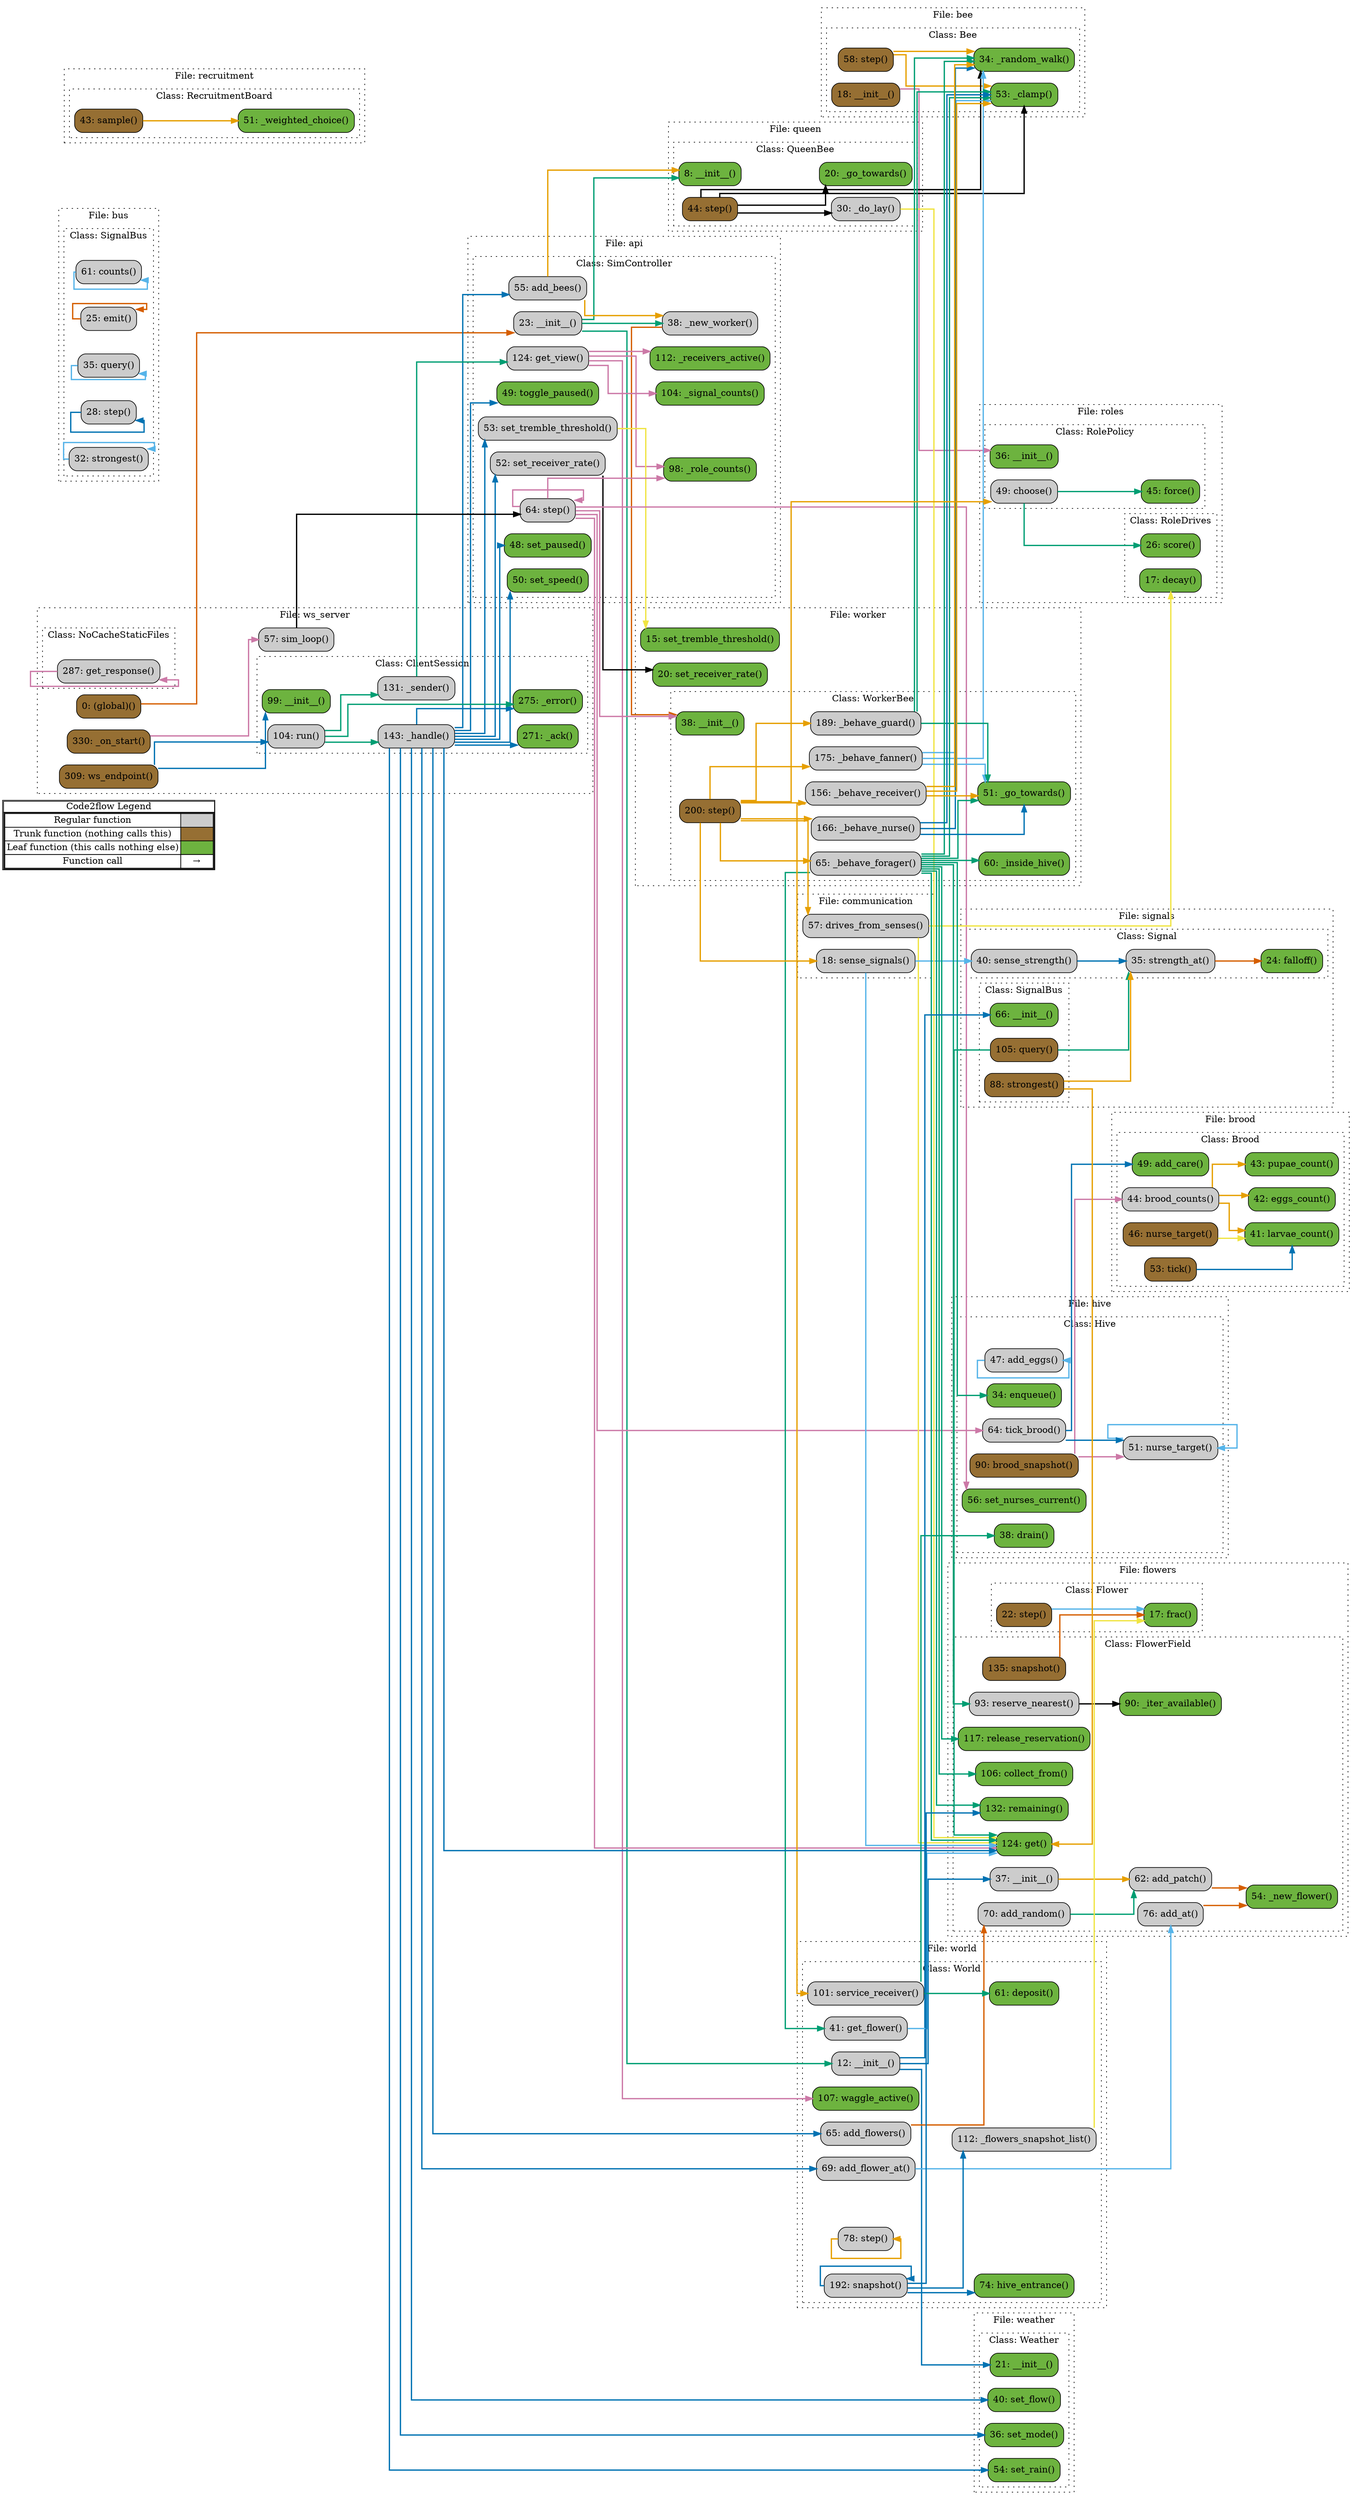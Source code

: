 digraph G {
concentrate=true;
splines="ortho";
rankdir="LR";
subgraph legend{
    rank = min;
    label = "legend";
    Legend [shape=none, margin=0, label = <
        <table cellspacing="0" cellpadding="0" border="1"><tr><td>Code2flow Legend</td></tr><tr><td>
        <table cellspacing="0">
        <tr><td>Regular function</td><td width="50px" bgcolor='#cccccc'></td></tr>
        <tr><td>Trunk function (nothing calls this)</td><td bgcolor='#966F33'></td></tr>
        <tr><td>Leaf function (this calls nothing else)</td><td bgcolor='#6db33f'></td></tr>
        <tr><td>Function call</td><td><font color='black'>&#8594;</font></td></tr>
        </table></td></tr></table>
        >];
}node_ac3b211b [label="23: __init__()" name="api::SimController.__init__" shape="rect" style="rounded,filled" fillcolor="#cccccc" ];
node_afc709c6 [label="38: _new_worker()" name="api::SimController._new_worker" shape="rect" style="rounded,filled" fillcolor="#cccccc" ];
node_6e975a23 [label="112: _receivers_active()" name="api::SimController._receivers_active" shape="rect" style="rounded,filled" fillcolor="#6db33f" ];
node_08570e1f [label="98: _role_counts()" name="api::SimController._role_counts" shape="rect" style="rounded,filled" fillcolor="#6db33f" ];
node_c4bc4b22 [label="104: _signal_counts()" name="api::SimController._signal_counts" shape="rect" style="rounded,filled" fillcolor="#6db33f" ];
node_f92f4079 [label="55: add_bees()" name="api::SimController.add_bees" shape="rect" style="rounded,filled" fillcolor="#cccccc" ];
node_53d2311f [label="124: get_view()" name="api::SimController.get_view" shape="rect" style="rounded,filled" fillcolor="#cccccc" ];
node_ee56de70 [label="48: set_paused()" name="api::SimController.set_paused" shape="rect" style="rounded,filled" fillcolor="#6db33f" ];
node_2194adc0 [label="52: set_receiver_rate()" name="api::SimController.set_receiver_rate" shape="rect" style="rounded,filled" fillcolor="#cccccc" ];
node_c105f2d2 [label="50: set_speed()" name="api::SimController.set_speed" shape="rect" style="rounded,filled" fillcolor="#6db33f" ];
node_32a5d564 [label="53: set_tremble_threshold()" name="api::SimController.set_tremble_threshold" shape="rect" style="rounded,filled" fillcolor="#cccccc" ];
node_17bfa5ff [label="64: step()" name="api::SimController.step" shape="rect" style="rounded,filled" fillcolor="#cccccc" ];
node_37f0d0e8 [label="49: toggle_paused()" name="api::SimController.toggle_paused" shape="rect" style="rounded,filled" fillcolor="#6db33f" ];
node_2650162f [label="18: __init__()" name="bee::Bee.__init__" shape="rect" style="rounded,filled" fillcolor="#966F33" ];
node_fade5a34 [label="53: _clamp()" name="bee::Bee._clamp" shape="rect" style="rounded,filled" fillcolor="#6db33f" ];
node_d2dbc718 [label="34: _random_walk()" name="bee::Bee._random_walk" shape="rect" style="rounded,filled" fillcolor="#6db33f" ];
node_c314ac01 [label="58: step()" name="bee::Bee.step" shape="rect" style="rounded,filled" fillcolor="#966F33" ];
node_30dfe81b [label="49: add_care()" name="brood::Brood.add_care" shape="rect" style="rounded,filled" fillcolor="#6db33f" ];
node_2d07dbf1 [label="44: brood_counts()" name="brood::Brood.brood_counts" shape="rect" style="rounded,filled" fillcolor="#cccccc" ];
node_9a174569 [label="42: eggs_count()" name="brood::Brood.eggs_count" shape="rect" style="rounded,filled" fillcolor="#6db33f" ];
node_052db56b [label="41: larvae_count()" name="brood::Brood.larvae_count" shape="rect" style="rounded,filled" fillcolor="#6db33f" ];
node_f2d04944 [label="46: nurse_target()" name="brood::Brood.nurse_target" shape="rect" style="rounded,filled" fillcolor="#966F33" ];
node_2cac8069 [label="43: pupae_count()" name="brood::Brood.pupae_count" shape="rect" style="rounded,filled" fillcolor="#6db33f" ];
node_d7c17e7d [label="53: tick()" name="brood::Brood.tick" shape="rect" style="rounded,filled" fillcolor="#966F33" ];
node_28aa809a [label="61: counts()" name="bus::SignalBus.counts" shape="rect" style="rounded,filled" fillcolor="#cccccc" ];
node_c9f1926e [label="25: emit()" name="bus::SignalBus.emit" shape="rect" style="rounded,filled" fillcolor="#cccccc" ];
node_d07f79da [label="35: query()" name="bus::SignalBus.query" shape="rect" style="rounded,filled" fillcolor="#cccccc" ];
node_5cef7415 [label="28: step()" name="bus::SignalBus.step" shape="rect" style="rounded,filled" fillcolor="#cccccc" ];
node_0905b20a [label="32: strongest()" name="bus::SignalBus.strongest" shape="rect" style="rounded,filled" fillcolor="#cccccc" ];
node_02df5e3c [label="57: drives_from_senses()" name="communication::drives_from_senses" shape="rect" style="rounded,filled" fillcolor="#cccccc" ];
node_7e10e172 [label="18: sense_signals()" name="communication::sense_signals" shape="rect" style="rounded,filled" fillcolor="#cccccc" ];
node_d6f7bc08 [label="17: frac()" name="flowers::Flower.frac" shape="rect" style="rounded,filled" fillcolor="#6db33f" ];
node_870b9922 [label="22: step()" name="flowers::Flower.step" shape="rect" style="rounded,filled" fillcolor="#966F33" ];
node_75f8be91 [label="37: __init__()" name="flowers::FlowerField.__init__" shape="rect" style="rounded,filled" fillcolor="#cccccc" ];
node_ad27d8fc [label="90: _iter_available()" name="flowers::FlowerField._iter_available" shape="rect" style="rounded,filled" fillcolor="#6db33f" ];
node_017ef2ee [label="54: _new_flower()" name="flowers::FlowerField._new_flower" shape="rect" style="rounded,filled" fillcolor="#6db33f" ];
node_1d0a1286 [label="76: add_at()" name="flowers::FlowerField.add_at" shape="rect" style="rounded,filled" fillcolor="#cccccc" ];
node_52b1a5ee [label="62: add_patch()" name="flowers::FlowerField.add_patch" shape="rect" style="rounded,filled" fillcolor="#cccccc" ];
node_173fe003 [label="70: add_random()" name="flowers::FlowerField.add_random" shape="rect" style="rounded,filled" fillcolor="#cccccc" ];
node_745f3e0b [label="106: collect_from()" name="flowers::FlowerField.collect_from" shape="rect" style="rounded,filled" fillcolor="#6db33f" ];
node_4db1ca0c [label="124: get()" name="flowers::FlowerField.get" shape="rect" style="rounded,filled" fillcolor="#6db33f" ];
node_1049f8e6 [label="117: release_reservation()" name="flowers::FlowerField.release_reservation" shape="rect" style="rounded,filled" fillcolor="#6db33f" ];
node_89f467d8 [label="132: remaining()" name="flowers::FlowerField.remaining" shape="rect" style="rounded,filled" fillcolor="#6db33f" ];
node_0dbfec40 [label="93: reserve_nearest()" name="flowers::FlowerField.reserve_nearest" shape="rect" style="rounded,filled" fillcolor="#cccccc" ];
node_376b3ae6 [label="135: snapshot()" name="flowers::FlowerField.snapshot" shape="rect" style="rounded,filled" fillcolor="#966F33" ];
node_f85ca9f2 [label="47: add_eggs()" name="hive::Hive.add_eggs" shape="rect" style="rounded,filled" fillcolor="#cccccc" ];
node_d5514ddf [label="90: brood_snapshot()" name="hive::Hive.brood_snapshot" shape="rect" style="rounded,filled" fillcolor="#966F33" ];
node_7593992f [label="38: drain()" name="hive::Hive.drain" shape="rect" style="rounded,filled" fillcolor="#6db33f" ];
node_205df02c [label="34: enqueue()" name="hive::Hive.enqueue" shape="rect" style="rounded,filled" fillcolor="#6db33f" ];
node_13ee8e3a [label="51: nurse_target()" name="hive::Hive.nurse_target" shape="rect" style="rounded,filled" fillcolor="#cccccc" ];
node_775bd4b1 [label="56: set_nurses_current()" name="hive::Hive.set_nurses_current" shape="rect" style="rounded,filled" fillcolor="#6db33f" ];
node_a4dcf54d [label="64: tick_brood()" name="hive::Hive.tick_brood" shape="rect" style="rounded,filled" fillcolor="#cccccc" ];
node_8b086d3f [label="8: __init__()" name="queen::QueenBee.__init__" shape="rect" style="rounded,filled" fillcolor="#6db33f" ];
node_38294974 [label="30: _do_lay()" name="queen::QueenBee._do_lay" shape="rect" style="rounded,filled" fillcolor="#cccccc" ];
node_d9097866 [label="20: _go_towards()" name="queen::QueenBee._go_towards" shape="rect" style="rounded,filled" fillcolor="#6db33f" ];
node_5a6164a0 [label="44: step()" name="queen::QueenBee.step" shape="rect" style="rounded,filled" fillcolor="#966F33" ];
node_0ca72b67 [label="51: _weighted_choice()" name="recruitment::RecruitmentBoard._weighted_choice" shape="rect" style="rounded,filled" fillcolor="#6db33f" ];
node_fd6463c9 [label="43: sample()" name="recruitment::RecruitmentBoard.sample" shape="rect" style="rounded,filled" fillcolor="#966F33" ];
node_67eb1883 [label="17: decay()" name="roles::RoleDrives.decay" shape="rect" style="rounded,filled" fillcolor="#6db33f" ];
node_56b5bdf8 [label="26: score()" name="roles::RoleDrives.score" shape="rect" style="rounded,filled" fillcolor="#6db33f" ];
node_f96731f9 [label="36: __init__()" name="roles::RolePolicy.__init__" shape="rect" style="rounded,filled" fillcolor="#6db33f" ];
node_d2124b83 [label="49: choose()" name="roles::RolePolicy.choose" shape="rect" style="rounded,filled" fillcolor="#cccccc" ];
node_9c80d92d [label="45: force()" name="roles::RolePolicy.force" shape="rect" style="rounded,filled" fillcolor="#6db33f" ];
node_6859b9f2 [label="24: falloff()" name="signals::Signal.falloff" shape="rect" style="rounded,filled" fillcolor="#6db33f" ];
node_02604b7d [label="40: sense_strength()" name="signals::Signal.sense_strength" shape="rect" style="rounded,filled" fillcolor="#cccccc" ];
node_77dc6cd6 [label="35: strength_at()" name="signals::Signal.strength_at" shape="rect" style="rounded,filled" fillcolor="#cccccc" ];
node_3fde6adf [label="66: __init__()" name="signals::SignalBus.__init__" shape="rect" style="rounded,filled" fillcolor="#6db33f" ];
node_8b4805d3 [label="105: query()" name="signals::SignalBus.query" shape="rect" style="rounded,filled" fillcolor="#966F33" ];
node_e2f39be9 [label="88: strongest()" name="signals::SignalBus.strongest" shape="rect" style="rounded,filled" fillcolor="#966F33" ];
node_e5210803 [label="21: __init__()" name="weather::Weather.__init__" shape="rect" style="rounded,filled" fillcolor="#6db33f" ];
node_25d2cd10 [label="40: set_flow()" name="weather::Weather.set_flow" shape="rect" style="rounded,filled" fillcolor="#6db33f" ];
node_e54aae8c [label="36: set_mode()" name="weather::Weather.set_mode" shape="rect" style="rounded,filled" fillcolor="#6db33f" ];
node_881fcf73 [label="54: set_rain()" name="weather::Weather.set_rain" shape="rect" style="rounded,filled" fillcolor="#6db33f" ];
node_34e97734 [label="38: __init__()" name="worker::WorkerBee.__init__" shape="rect" style="rounded,filled" fillcolor="#6db33f" ];
node_a999f6ba [label="175: _behave_fanner()" name="worker::WorkerBee._behave_fanner" shape="rect" style="rounded,filled" fillcolor="#cccccc" ];
node_998c365b [label="65: _behave_forager()" name="worker::WorkerBee._behave_forager" shape="rect" style="rounded,filled" fillcolor="#cccccc" ];
node_54712f33 [label="189: _behave_guard()" name="worker::WorkerBee._behave_guard" shape="rect" style="rounded,filled" fillcolor="#cccccc" ];
node_c6fdf0f5 [label="166: _behave_nurse()" name="worker::WorkerBee._behave_nurse" shape="rect" style="rounded,filled" fillcolor="#cccccc" ];
node_3a04f301 [label="156: _behave_receiver()" name="worker::WorkerBee._behave_receiver" shape="rect" style="rounded,filled" fillcolor="#cccccc" ];
node_10f87a12 [label="51: _go_towards()" name="worker::WorkerBee._go_towards" shape="rect" style="rounded,filled" fillcolor="#6db33f" ];
node_2fedaeab [label="60: _inside_hive()" name="worker::WorkerBee._inside_hive" shape="rect" style="rounded,filled" fillcolor="#6db33f" ];
node_9c1213a1 [label="200: step()" name="worker::WorkerBee.step" shape="rect" style="rounded,filled" fillcolor="#966F33" ];
node_f1c5fb0c [label="20: set_receiver_rate()" name="worker::set_receiver_rate" shape="rect" style="rounded,filled" fillcolor="#6db33f" ];
node_494b93cd [label="15: set_tremble_threshold()" name="worker::set_tremble_threshold" shape="rect" style="rounded,filled" fillcolor="#6db33f" ];
node_7bd380c5 [label="12: __init__()" name="world::World.__init__" shape="rect" style="rounded,filled" fillcolor="#cccccc" ];
node_2f93be2c [label="112: _flowers_snapshot_list()" name="world::World._flowers_snapshot_list" shape="rect" style="rounded,filled" fillcolor="#cccccc" ];
node_2b678e22 [label="69: add_flower_at()" name="world::World.add_flower_at" shape="rect" style="rounded,filled" fillcolor="#cccccc" ];
node_c67cb5be [label="65: add_flowers()" name="world::World.add_flowers" shape="rect" style="rounded,filled" fillcolor="#cccccc" ];
node_526e9a5b [label="61: deposit()" name="world::World.deposit" shape="rect" style="rounded,filled" fillcolor="#6db33f" ];
node_90e39bf2 [label="41: get_flower()" name="world::World.get_flower" shape="rect" style="rounded,filled" fillcolor="#cccccc" ];
node_c7035ae2 [label="74: hive_entrance()" name="world::World.hive_entrance" shape="rect" style="rounded,filled" fillcolor="#6db33f" ];
node_45e436d3 [label="101: service_receiver()" name="world::World.service_receiver" shape="rect" style="rounded,filled" fillcolor="#cccccc" ];
node_33f0a3fd [label="192: snapshot()" name="world::World.snapshot" shape="rect" style="rounded,filled" fillcolor="#cccccc" ];
node_c47353b9 [label="78: step()" name="world::World.step" shape="rect" style="rounded,filled" fillcolor="#cccccc" ];
node_31729f2c [label="107: waggle_active()" name="world::World.waggle_active" shape="rect" style="rounded,filled" fillcolor="#6db33f" ];
node_1580744e [label="0: (global)()" name="ws_server::(global)" shape="rect" style="rounded,filled" fillcolor="#966F33" ];
node_51e48955 [label="99: __init__()" name="ws_server::ClientSession.__init__" shape="rect" style="rounded,filled" fillcolor="#6db33f" ];
node_2a1ccfcc [label="271: _ack()" name="ws_server::ClientSession._ack" shape="rect" style="rounded,filled" fillcolor="#6db33f" ];
node_0c32e290 [label="275: _error()" name="ws_server::ClientSession._error" shape="rect" style="rounded,filled" fillcolor="#6db33f" ];
node_2bd458f5 [label="143: _handle()" name="ws_server::ClientSession._handle" shape="rect" style="rounded,filled" fillcolor="#cccccc" ];
node_24e98ccb [label="131: _sender()" name="ws_server::ClientSession._sender" shape="rect" style="rounded,filled" fillcolor="#cccccc" ];
node_7692619b [label="104: run()" name="ws_server::ClientSession.run" shape="rect" style="rounded,filled" fillcolor="#cccccc" ];
node_d7b66e57 [label="287: get_response()" name="ws_server::NoCacheStaticFiles.get_response" shape="rect" style="rounded,filled" fillcolor="#cccccc" ];
node_8178a927 [label="330: _on_start()" name="ws_server::_on_start" shape="rect" style="rounded,filled" fillcolor="#966F33" ];
node_e2e31f08 [label="57: sim_loop()" name="ws_server::sim_loop" shape="rect" style="rounded,filled" fillcolor="#cccccc" ];
node_1540ecd5 [label="309: ws_endpoint()" name="ws_server::ws_endpoint" shape="rect" style="rounded,filled" fillcolor="#966F33" ];
node_ac3b211b -> node_afc709c6 [color="#009E73" penwidth="2"];
node_ac3b211b -> node_8b086d3f [color="#009E73" penwidth="2"];
node_ac3b211b -> node_7bd380c5 [color="#009E73" penwidth="2"];
node_afc709c6 -> node_34e97734 [color="#D55E00" penwidth="2"];
node_f92f4079 -> node_afc709c6 [color="#E69F00" penwidth="2"];
node_f92f4079 -> node_8b086d3f [color="#E69F00" penwidth="2"];
node_53d2311f -> node_6e975a23 [color="#CC79A7" penwidth="2"];
node_53d2311f -> node_08570e1f [color="#CC79A7" penwidth="2"];
node_53d2311f -> node_c4bc4b22 [color="#CC79A7" penwidth="2"];
node_53d2311f -> node_31729f2c [color="#CC79A7" penwidth="2"];
node_53d2311f -> node_31729f2c [color="#CC79A7" penwidth="2"];
node_2194adc0 -> node_f1c5fb0c [color="#000000" penwidth="2"];
node_32a5d564 -> node_494b93cd [color="#F0E442" penwidth="2"];
node_17bfa5ff -> node_08570e1f [color="#CC79A7" penwidth="2"];
node_17bfa5ff -> node_08570e1f [color="#CC79A7" penwidth="2"];
node_17bfa5ff -> node_17bfa5ff [color="#CC79A7" penwidth="2"];
node_17bfa5ff -> node_4db1ca0c [color="#CC79A7" penwidth="2"];
node_17bfa5ff -> node_4db1ca0c [color="#CC79A7" penwidth="2"];
node_17bfa5ff -> node_775bd4b1 [color="#CC79A7" penwidth="2"];
node_17bfa5ff -> node_775bd4b1 [color="#CC79A7" penwidth="2"];
node_17bfa5ff -> node_a4dcf54d [color="#CC79A7" penwidth="2"];
node_17bfa5ff -> node_34e97734 [color="#CC79A7" penwidth="2"];
node_2650162f -> node_f96731f9 [color="#CC79A7" penwidth="2"];
node_c314ac01 -> node_fade5a34 [color="#E69F00" penwidth="2"];
node_c314ac01 -> node_d2dbc718 [color="#E69F00" penwidth="2"];
node_2d07dbf1 -> node_9a174569 [color="#E69F00" penwidth="2"];
node_2d07dbf1 -> node_052db56b [color="#E69F00" penwidth="2"];
node_2d07dbf1 -> node_2cac8069 [color="#E69F00" penwidth="2"];
node_f2d04944 -> node_052db56b [color="#F0E442" penwidth="2"];
node_d7c17e7d -> node_052db56b [color="#0072B2" penwidth="2"];
node_28aa809a -> node_28aa809a [color="#56B4E9" penwidth="2"];
node_c9f1926e -> node_c9f1926e [color="#D55E00" penwidth="2"];
node_d07f79da -> node_d07f79da [color="#56B4E9" penwidth="2"];
node_5cef7415 -> node_5cef7415 [color="#0072B2" penwidth="2"];
node_0905b20a -> node_0905b20a [color="#56B4E9" penwidth="2"];
node_02df5e3c -> node_4db1ca0c [color="#F0E442" penwidth="2"];
node_02df5e3c -> node_67eb1883 [color="#F0E442" penwidth="2"];
node_7e10e172 -> node_4db1ca0c [color="#56B4E9" penwidth="2"];
node_7e10e172 -> node_4db1ca0c [color="#56B4E9" penwidth="2"];
node_7e10e172 -> node_02604b7d [color="#56B4E9" penwidth="2"];
node_870b9922 -> node_d6f7bc08 [color="#56B4E9" penwidth="2"];
node_75f8be91 -> node_52b1a5ee [color="#E69F00" penwidth="2"];
node_1d0a1286 -> node_017ef2ee [color="#D55E00" penwidth="2"];
node_52b1a5ee -> node_017ef2ee [color="#D55E00" penwidth="2"];
node_173fe003 -> node_52b1a5ee [color="#009E73" penwidth="2"];
node_0dbfec40 -> node_ad27d8fc [color="#000000" penwidth="2"];
node_376b3ae6 -> node_d6f7bc08 [color="#D55E00" penwidth="2"];
node_f85ca9f2 -> node_f85ca9f2 [color="#56B4E9" penwidth="2"];
node_d5514ddf -> node_2d07dbf1 [color="#CC79A7" penwidth="2"];
node_d5514ddf -> node_13ee8e3a [color="#CC79A7" penwidth="2"];
node_13ee8e3a -> node_13ee8e3a [color="#56B4E9" penwidth="2"];
node_a4dcf54d -> node_30dfe81b [color="#0072B2" penwidth="2"];
node_a4dcf54d -> node_13ee8e3a [color="#0072B2" penwidth="2"];
node_38294974 -> node_4db1ca0c [color="#F0E442" penwidth="2"];
node_38294974 -> node_4db1ca0c [color="#F0E442" penwidth="2"];
node_38294974 -> node_4db1ca0c [color="#F0E442" penwidth="2"];
node_5a6164a0 -> node_fade5a34 [color="#000000" penwidth="2"];
node_5a6164a0 -> node_d2dbc718 [color="#000000" penwidth="2"];
node_5a6164a0 -> node_d2dbc718 [color="#000000" penwidth="2"];
node_5a6164a0 -> node_38294974 [color="#000000" penwidth="2"];
node_5a6164a0 -> node_d9097866 [color="#000000" penwidth="2"];
node_fd6463c9 -> node_0ca72b67 [color="#E69F00" penwidth="2"];
node_d2124b83 -> node_56b5bdf8 [color="#009E73" penwidth="2"];
node_d2124b83 -> node_56b5bdf8 [color="#009E73" penwidth="2"];
node_d2124b83 -> node_56b5bdf8 [color="#009E73" penwidth="2"];
node_d2124b83 -> node_9c80d92d [color="#009E73" penwidth="2"];
node_02604b7d -> node_77dc6cd6 [color="#0072B2" penwidth="2"];
node_77dc6cd6 -> node_6859b9f2 [color="#D55E00" penwidth="2"];
node_8b4805d3 -> node_4db1ca0c [color="#009E73" penwidth="2"];
node_8b4805d3 -> node_77dc6cd6 [color="#009E73" penwidth="2"];
node_e2f39be9 -> node_4db1ca0c [color="#E69F00" penwidth="2"];
node_e2f39be9 -> node_77dc6cd6 [color="#E69F00" penwidth="2"];
node_a999f6ba -> node_fade5a34 [color="#56B4E9" penwidth="2"];
node_a999f6ba -> node_d2dbc718 [color="#56B4E9" penwidth="2"];
node_a999f6ba -> node_10f87a12 [color="#56B4E9" penwidth="2"];
node_998c365b -> node_fade5a34 [color="#009E73" penwidth="2"];
node_998c365b -> node_d2dbc718 [color="#009E73" penwidth="2"];
node_998c365b -> node_745f3e0b [color="#009E73" penwidth="2"];
node_998c365b -> node_4db1ca0c [color="#009E73" penwidth="2"];
node_998c365b -> node_4db1ca0c [color="#009E73" penwidth="2"];
node_998c365b -> node_1049f8e6 [color="#009E73" penwidth="2"];
node_998c365b -> node_89f467d8 [color="#009E73" penwidth="2"];
node_998c365b -> node_89f467d8 [color="#009E73" penwidth="2"];
node_998c365b -> node_0dbfec40 [color="#009E73" penwidth="2"];
node_998c365b -> node_0dbfec40 [color="#009E73" penwidth="2"];
node_998c365b -> node_205df02c [color="#009E73" penwidth="2"];
node_998c365b -> node_10f87a12 [color="#009E73" penwidth="2"];
node_998c365b -> node_10f87a12 [color="#009E73" penwidth="2"];
node_998c365b -> node_10f87a12 [color="#009E73" penwidth="2"];
node_998c365b -> node_10f87a12 [color="#009E73" penwidth="2"];
node_998c365b -> node_2fedaeab [color="#009E73" penwidth="2"];
node_998c365b -> node_90e39bf2 [color="#009E73" penwidth="2"];
node_54712f33 -> node_fade5a34 [color="#009E73" penwidth="2"];
node_54712f33 -> node_d2dbc718 [color="#009E73" penwidth="2"];
node_54712f33 -> node_10f87a12 [color="#009E73" penwidth="2"];
node_c6fdf0f5 -> node_fade5a34 [color="#0072B2" penwidth="2"];
node_c6fdf0f5 -> node_d2dbc718 [color="#0072B2" penwidth="2"];
node_c6fdf0f5 -> node_10f87a12 [color="#0072B2" penwidth="2"];
node_3a04f301 -> node_fade5a34 [color="#E69F00" penwidth="2"];
node_3a04f301 -> node_d2dbc718 [color="#E69F00" penwidth="2"];
node_3a04f301 -> node_10f87a12 [color="#E69F00" penwidth="2"];
node_3a04f301 -> node_45e436d3 [color="#E69F00" penwidth="2"];
node_9c1213a1 -> node_02df5e3c [color="#E69F00" penwidth="2"];
node_9c1213a1 -> node_7e10e172 [color="#E69F00" penwidth="2"];
node_9c1213a1 -> node_d2124b83 [color="#E69F00" penwidth="2"];
node_9c1213a1 -> node_a999f6ba [color="#E69F00" penwidth="2"];
node_9c1213a1 -> node_998c365b [color="#E69F00" penwidth="2"];
node_9c1213a1 -> node_54712f33 [color="#E69F00" penwidth="2"];
node_9c1213a1 -> node_c6fdf0f5 [color="#E69F00" penwidth="2"];
node_9c1213a1 -> node_3a04f301 [color="#E69F00" penwidth="2"];
node_7bd380c5 -> node_75f8be91 [color="#0072B2" penwidth="2"];
node_7bd380c5 -> node_3fde6adf [color="#0072B2" penwidth="2"];
node_7bd380c5 -> node_e5210803 [color="#0072B2" penwidth="2"];
node_2f93be2c -> node_d6f7bc08 [color="#F0E442" penwidth="2"];
node_2b678e22 -> node_1d0a1286 [color="#56B4E9" penwidth="2"];
node_c67cb5be -> node_173fe003 [color="#D55E00" penwidth="2"];
node_90e39bf2 -> node_4db1ca0c [color="#56B4E9" penwidth="2"];
node_90e39bf2 -> node_4db1ca0c [color="#56B4E9" penwidth="2"];
node_45e436d3 -> node_7593992f [color="#009E73" penwidth="2"];
node_45e436d3 -> node_526e9a5b [color="#009E73" penwidth="2"];
node_33f0a3fd -> node_89f467d8 [color="#0072B2" penwidth="2"];
node_33f0a3fd -> node_2f93be2c [color="#0072B2" penwidth="2"];
node_33f0a3fd -> node_2f93be2c [color="#0072B2" penwidth="2"];
node_33f0a3fd -> node_c7035ae2 [color="#0072B2" penwidth="2"];
node_33f0a3fd -> node_33f0a3fd [color="#0072B2" penwidth="2"];
node_c47353b9 -> node_c47353b9 [color="#E69F00" penwidth="2"];
node_c47353b9 -> node_c47353b9 [color="#E69F00" penwidth="2"];
node_c47353b9 -> node_c47353b9 [color="#E69F00" penwidth="2"];
node_1580744e -> node_ac3b211b [color="#D55E00" penwidth="2"];
node_2bd458f5 -> node_f92f4079 [color="#0072B2" penwidth="2"];
node_2bd458f5 -> node_ee56de70 [color="#0072B2" penwidth="2"];
node_2bd458f5 -> node_ee56de70 [color="#0072B2" penwidth="2"];
node_2bd458f5 -> node_2194adc0 [color="#0072B2" penwidth="2"];
node_2bd458f5 -> node_c105f2d2 [color="#0072B2" penwidth="2"];
node_2bd458f5 -> node_32a5d564 [color="#0072B2" penwidth="2"];
node_2bd458f5 -> node_37f0d0e8 [color="#0072B2" penwidth="2"];
node_2bd458f5 -> node_4db1ca0c [color="#0072B2" penwidth="2"];
node_2bd458f5 -> node_4db1ca0c [color="#0072B2" penwidth="2"];
node_2bd458f5 -> node_4db1ca0c [color="#0072B2" penwidth="2"];
node_2bd458f5 -> node_4db1ca0c [color="#0072B2" penwidth="2"];
node_2bd458f5 -> node_4db1ca0c [color="#0072B2" penwidth="2"];
node_2bd458f5 -> node_4db1ca0c [color="#0072B2" penwidth="2"];
node_2bd458f5 -> node_4db1ca0c [color="#0072B2" penwidth="2"];
node_2bd458f5 -> node_4db1ca0c [color="#0072B2" penwidth="2"];
node_2bd458f5 -> node_4db1ca0c [color="#0072B2" penwidth="2"];
node_2bd458f5 -> node_4db1ca0c [color="#0072B2" penwidth="2"];
node_2bd458f5 -> node_4db1ca0c [color="#0072B2" penwidth="2"];
node_2bd458f5 -> node_4db1ca0c [color="#0072B2" penwidth="2"];
node_2bd458f5 -> node_4db1ca0c [color="#0072B2" penwidth="2"];
node_2bd458f5 -> node_4db1ca0c [color="#0072B2" penwidth="2"];
node_2bd458f5 -> node_25d2cd10 [color="#0072B2" penwidth="2"];
node_2bd458f5 -> node_e54aae8c [color="#0072B2" penwidth="2"];
node_2bd458f5 -> node_881fcf73 [color="#0072B2" penwidth="2"];
node_2bd458f5 -> node_2b678e22 [color="#0072B2" penwidth="2"];
node_2bd458f5 -> node_c67cb5be [color="#0072B2" penwidth="2"];
node_2bd458f5 -> node_2a1ccfcc [color="#0072B2" penwidth="2"];
node_2bd458f5 -> node_2a1ccfcc [color="#0072B2" penwidth="2"];
node_2bd458f5 -> node_2a1ccfcc [color="#0072B2" penwidth="2"];
node_2bd458f5 -> node_2a1ccfcc [color="#0072B2" penwidth="2"];
node_2bd458f5 -> node_2a1ccfcc [color="#0072B2" penwidth="2"];
node_2bd458f5 -> node_2a1ccfcc [color="#0072B2" penwidth="2"];
node_2bd458f5 -> node_2a1ccfcc [color="#0072B2" penwidth="2"];
node_2bd458f5 -> node_2a1ccfcc [color="#0072B2" penwidth="2"];
node_2bd458f5 -> node_2a1ccfcc [color="#0072B2" penwidth="2"];
node_2bd458f5 -> node_2a1ccfcc [color="#0072B2" penwidth="2"];
node_2bd458f5 -> node_2a1ccfcc [color="#0072B2" penwidth="2"];
node_2bd458f5 -> node_2a1ccfcc [color="#0072B2" penwidth="2"];
node_2bd458f5 -> node_0c32e290 [color="#0072B2" penwidth="2"];
node_2bd458f5 -> node_0c32e290 [color="#0072B2" penwidth="2"];
node_2bd458f5 -> node_0c32e290 [color="#0072B2" penwidth="2"];
node_2bd458f5 -> node_0c32e290 [color="#0072B2" penwidth="2"];
node_2bd458f5 -> node_0c32e290 [color="#0072B2" penwidth="2"];
node_2bd458f5 -> node_0c32e290 [color="#0072B2" penwidth="2"];
node_2bd458f5 -> node_0c32e290 [color="#0072B2" penwidth="2"];
node_2bd458f5 -> node_0c32e290 [color="#0072B2" penwidth="2"];
node_2bd458f5 -> node_0c32e290 [color="#0072B2" penwidth="2"];
node_24e98ccb -> node_53d2311f [color="#009E73" penwidth="2"];
node_7692619b -> node_0c32e290 [color="#009E73" penwidth="2"];
node_7692619b -> node_2bd458f5 [color="#009E73" penwidth="2"];
node_7692619b -> node_24e98ccb [color="#009E73" penwidth="2"];
node_d7b66e57 -> node_d7b66e57 [color="#CC79A7" penwidth="2"];
node_8178a927 -> node_e2e31f08 [color="#CC79A7" penwidth="2"];
node_e2e31f08 -> node_17bfa5ff [color="#000000" penwidth="2"];
node_1540ecd5 -> node_51e48955 [color="#0072B2" penwidth="2"];
node_1540ecd5 -> node_7692619b [color="#0072B2" penwidth="2"];
subgraph cluster_13384cd1 {
    label="File: api";
    name="api";
    style="filled";
    graph[style=dotted];
    subgraph cluster_105bedee {
        node_ac3b211b node_afc709c6 node_ee56de70 node_37f0d0e8 node_c105f2d2 node_2194adc0 node_32a5d564 node_f92f4079 node_17bfa5ff node_08570e1f node_c4bc4b22 node_6e975a23 node_53d2311f;
        label="Class: SimController";
        name="SimController";
        style="filled";
        graph[style=dotted];
    };
};
subgraph cluster_3cc11e5a {
    label="File: bee";
    name="bee";
    style="filled";
    graph[style=dotted];
    subgraph cluster_e64678c4 {
        node_2650162f node_d2dbc718 node_fade5a34 node_c314ac01;
        label="Class: Bee";
        name="Bee";
        style="filled";
        graph[style=dotted];
    };
};
subgraph cluster_285baaf3 {
    label="File: brood";
    name="brood";
    style="filled";
    graph[style=dotted];
    subgraph cluster_613fc871 {
        node_052db56b node_9a174569 node_2cac8069 node_2d07dbf1 node_f2d04944 node_30dfe81b node_d7c17e7d;
        label="Class: Brood";
        name="Brood";
        style="filled";
        graph[style=dotted];
    };
};
subgraph cluster_6ab63ecd {
    label="File: bus";
    name="bus";
    style="filled";
    graph[style=dotted];
    subgraph cluster_44f5616f {
        node_c9f1926e node_5cef7415 node_0905b20a node_d07f79da node_28aa809a;
        label="Class: SignalBus";
        name="SignalBus";
        style="filled";
        graph[style=dotted];
    };
};
subgraph cluster_9a54d969 {
    node_7e10e172 node_02df5e3c;
    label="File: communication";
    name="communication";
    style="filled";
    graph[style=dotted];
};
subgraph cluster_0f15fa81 {
    label="File: flowers";
    name="flowers";
    style="filled";
    graph[style=dotted];
    subgraph cluster_77951772 {
        node_d6f7bc08 node_870b9922;
        label="Class: Flower";
        name="Flower";
        style="filled";
        graph[style=dotted];
    };
    subgraph cluster_df5fa0a3 {
        node_75f8be91 node_017ef2ee node_52b1a5ee node_173fe003 node_1d0a1286 node_ad27d8fc node_0dbfec40 node_745f3e0b node_1049f8e6 node_4db1ca0c node_89f467d8 node_376b3ae6;
        label="Class: FlowerField";
        name="FlowerField";
        style="filled";
        graph[style=dotted];
    };
};
subgraph cluster_a9dff1fe {
    label="File: hive";
    name="hive";
    style="filled";
    graph[style=dotted];
    subgraph cluster_01aab079 {
        node_205df02c node_7593992f node_f85ca9f2 node_13ee8e3a node_775bd4b1 node_a4dcf54d node_d5514ddf;
        label="Class: Hive";
        name="Hive";
        style="filled";
        graph[style=dotted];
    };
};
subgraph cluster_a9bfa4ee {
    label="File: queen";
    name="queen";
    style="filled";
    graph[style=dotted];
    subgraph cluster_ca5c8851 {
        node_8b086d3f node_d9097866 node_38294974 node_5a6164a0;
        label="Class: QueenBee";
        name="QueenBee";
        style="filled";
        graph[style=dotted];
    };
};
subgraph cluster_6fd9e59a {
    label="File: recruitment";
    name="recruitment";
    style="filled";
    graph[style=dotted];
    subgraph cluster_a5294a0f {
        node_fd6463c9 node_0ca72b67;
        label="Class: RecruitmentBoard";
        name="RecruitmentBoard";
        style="filled";
        graph[style=dotted];
    };
};
subgraph cluster_0bc9a12d {
    label="File: roles";
    name="roles";
    style="filled";
    graph[style=dotted];
    subgraph cluster_57b33fa2 {
        node_67eb1883 node_56b5bdf8;
        label="Class: RoleDrives";
        name="RoleDrives";
        style="filled";
        graph[style=dotted];
    };
    subgraph cluster_77fdc4a9 {
        node_f96731f9 node_9c80d92d node_d2124b83;
        label="Class: RolePolicy";
        name="RolePolicy";
        style="filled";
        graph[style=dotted];
    };
};
subgraph cluster_fea69445 {
    label="File: signals";
    name="signals";
    style="filled";
    graph[style=dotted];
    subgraph cluster_7346bc6d {
        node_6859b9f2 node_77dc6cd6 node_02604b7d;
        label="Class: Signal";
        name="Signal";
        style="filled";
        graph[style=dotted];
    };
    subgraph cluster_30b2185d {
        node_3fde6adf node_e2f39be9 node_8b4805d3;
        label="Class: SignalBus";
        name="SignalBus";
        style="filled";
        graph[style=dotted];
    };
};
subgraph cluster_7a95e4f8 {
    label="File: weather";
    name="weather";
    style="filled";
    graph[style=dotted];
    subgraph cluster_cf8c67b7 {
        node_e5210803 node_e54aae8c node_25d2cd10 node_881fcf73;
        label="Class: Weather";
        name="Weather";
        style="filled";
        graph[style=dotted];
    };
};
subgraph cluster_780aa3ff {
    node_494b93cd node_f1c5fb0c;
    label="File: worker";
    name="worker";
    style="filled";
    graph[style=dotted];
    subgraph cluster_511447ca {
        node_34e97734 node_10f87a12 node_2fedaeab node_998c365b node_3a04f301 node_c6fdf0f5 node_a999f6ba node_54712f33 node_9c1213a1;
        label="Class: WorkerBee";
        name="WorkerBee";
        style="filled";
        graph[style=dotted];
    };
};
subgraph cluster_443ec280 {
    label="File: world";
    name="world";
    style="filled";
    graph[style=dotted];
    subgraph cluster_c13b33c8 {
        node_7bd380c5 node_90e39bf2 node_526e9a5b node_c67cb5be node_2b678e22 node_c7035ae2 node_c47353b9 node_45e436d3 node_31729f2c node_2f93be2c node_33f0a3fd;
        label="Class: World";
        name="World";
        style="filled";
        graph[style=dotted];
    };
};
subgraph cluster_5ebfe8ad {
    node_e2e31f08 node_1540ecd5 node_8178a927 node_1580744e;
    label="File: ws_server";
    name="ws_server";
    style="filled";
    graph[style=dotted];
    subgraph cluster_8be54f57 {
        node_51e48955 node_7692619b node_24e98ccb node_2bd458f5 node_2a1ccfcc node_0c32e290;
        label="Class: ClientSession";
        name="ClientSession";
        style="filled";
        graph[style=dotted];
    };
    subgraph cluster_a541df9f {
        node_d7b66e57;
        label="Class: NoCacheStaticFiles";
        name="NoCacheStaticFiles";
        style="filled";
        graph[style=dotted];
    };
};
}
